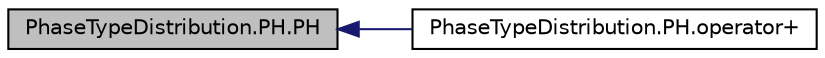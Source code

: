 digraph "PhaseTypeDistribution.PH.PH"
{
  edge [fontname="Helvetica",fontsize="10",labelfontname="Helvetica",labelfontsize="10"];
  node [fontname="Helvetica",fontsize="10",shape=record];
  rankdir="LR";
  Node1 [label="PhaseTypeDistribution.PH.PH",height=0.2,width=0.4,color="black", fillcolor="grey75", style="filled", fontcolor="black"];
  Node1 -> Node2 [dir="back",color="midnightblue",fontsize="10",style="solid",fontname="Helvetica"];
  Node2 [label="PhaseTypeDistribution.PH.operator+",height=0.2,width=0.4,color="black", fillcolor="white", style="filled",URL="$class_phase_type_distribution_1_1_p_h.html#ae116dda4b8cc0d8eb1d15399166a0152",tooltip="Фазовое распределение для суммы двух случайных величин с фазовыми распределениями ..."];
}
